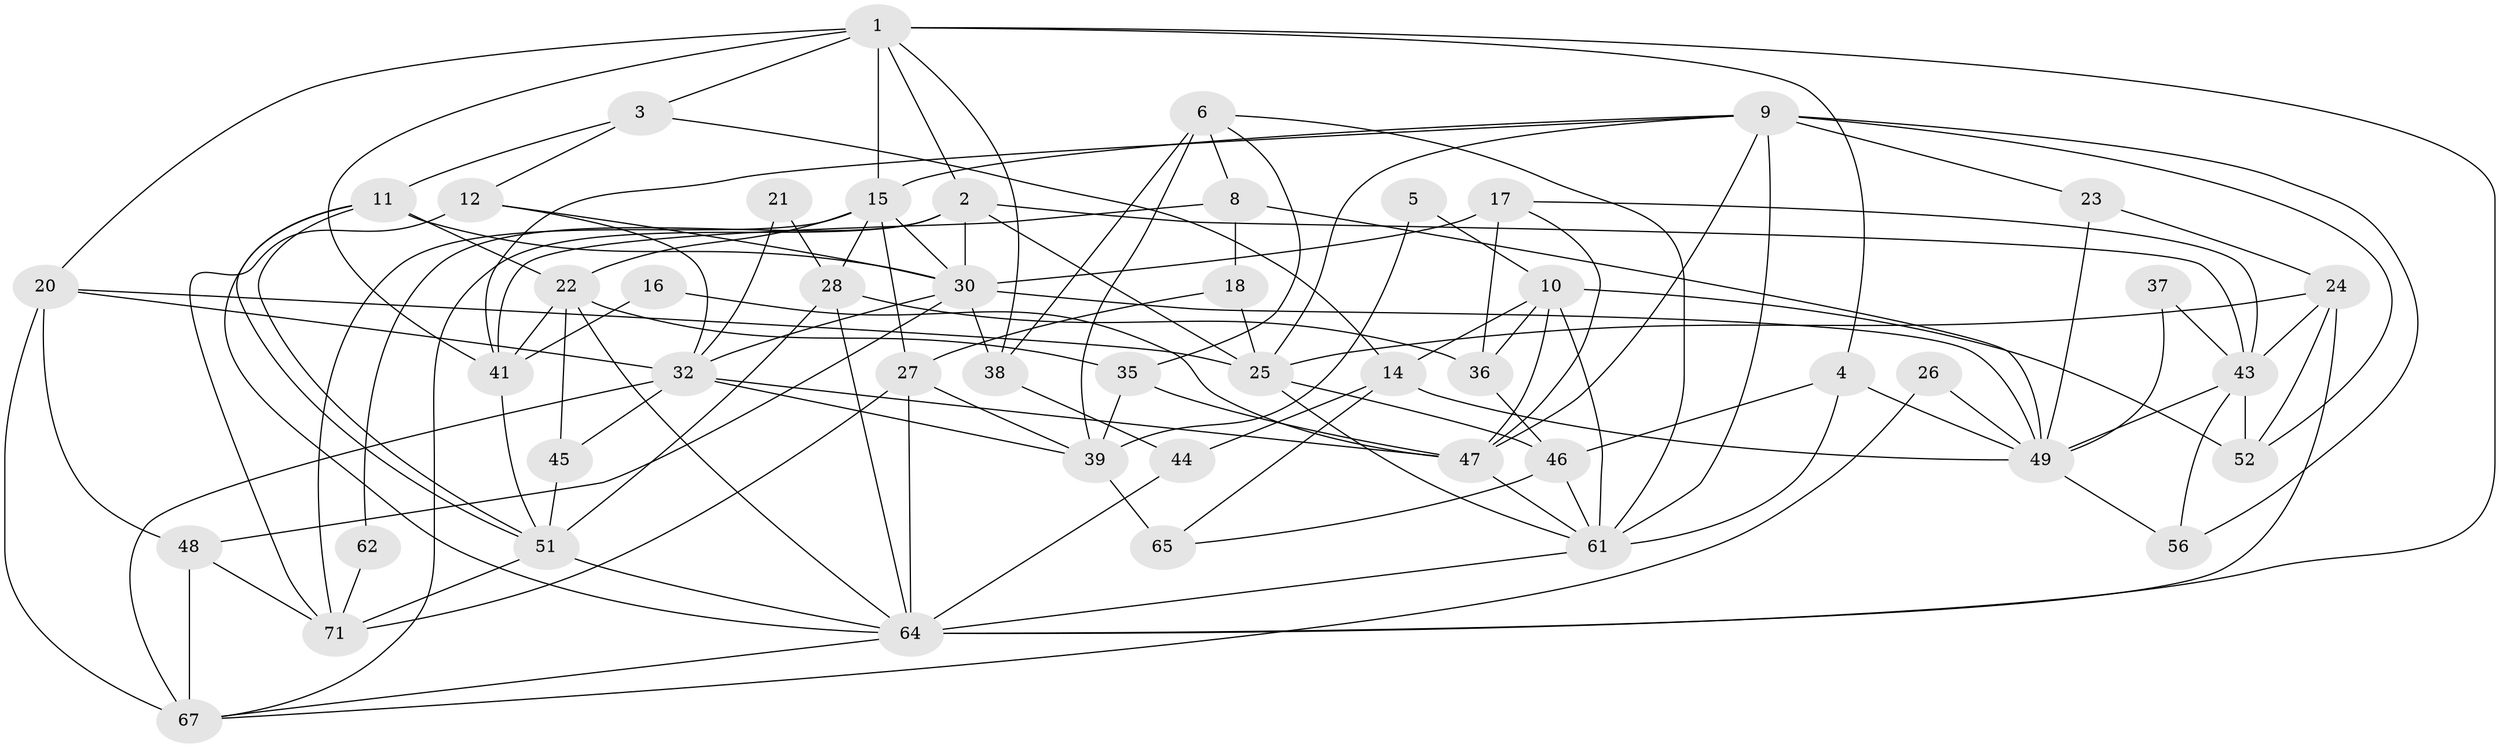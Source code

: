 // Generated by graph-tools (version 1.1) at 2025/52/02/27/25 19:52:02]
// undirected, 49 vertices, 124 edges
graph export_dot {
graph [start="1"]
  node [color=gray90,style=filled];
  1 [super="+13"];
  2 [super="+7"];
  3 [super="+19"];
  4;
  5;
  6 [super="+33"];
  8 [super="+50"];
  9 [super="+58"];
  10 [super="+70"];
  11 [super="+34"];
  12;
  14 [super="+76"];
  15 [super="+29"];
  16;
  17 [super="+40"];
  18;
  20 [super="+66"];
  21;
  22 [super="+60"];
  23;
  24 [super="+54"];
  25 [super="+79"];
  26;
  27 [super="+31"];
  28;
  30 [super="+42"];
  32 [super="+80"];
  35;
  36 [super="+75"];
  37;
  38 [super="+55"];
  39 [super="+59"];
  41 [super="+69"];
  43 [super="+57"];
  44;
  45;
  46 [super="+53"];
  47 [super="+78"];
  48 [super="+72"];
  49 [super="+73"];
  51;
  52 [super="+74"];
  56;
  61 [super="+63"];
  62;
  64 [super="+68"];
  65;
  67 [super="+81"];
  71 [super="+77"];
  1 -- 15 [weight=2];
  1 -- 2;
  1 -- 3;
  1 -- 41;
  1 -- 64;
  1 -- 4;
  1 -- 20;
  1 -- 38;
  2 -- 30;
  2 -- 43;
  2 -- 67;
  2 -- 62;
  2 -- 25;
  3 -- 12;
  3 -- 14;
  3 -- 11;
  4 -- 61;
  4 -- 46;
  4 -- 49;
  5 -- 39;
  5 -- 10;
  6 -- 8;
  6 -- 39;
  6 -- 38 [weight=2];
  6 -- 35;
  6 -- 61;
  8 -- 41;
  8 -- 49;
  8 -- 18;
  9 -- 61;
  9 -- 23;
  9 -- 25;
  9 -- 41;
  9 -- 56;
  9 -- 15;
  9 -- 47;
  9 -- 52;
  10 -- 14;
  10 -- 61;
  10 -- 52;
  10 -- 47;
  10 -- 36;
  11 -- 51;
  11 -- 51;
  11 -- 64;
  11 -- 22;
  11 -- 30;
  12 -- 30;
  12 -- 71;
  12 -- 32;
  14 -- 65;
  14 -- 49;
  14 -- 44;
  15 -- 71;
  15 -- 27;
  15 -- 30;
  15 -- 28;
  15 -- 22;
  16 -- 41;
  16 -- 47;
  17 -- 30;
  17 -- 36 [weight=2];
  17 -- 47;
  17 -- 43;
  18 -- 27;
  18 -- 25;
  20 -- 48;
  20 -- 67 [weight=2];
  20 -- 25;
  20 -- 32;
  21 -- 28;
  21 -- 32;
  22 -- 41;
  22 -- 45;
  22 -- 64;
  22 -- 35;
  23 -- 49;
  23 -- 24;
  24 -- 25;
  24 -- 64;
  24 -- 43;
  24 -- 52;
  25 -- 46;
  25 -- 61;
  26 -- 49;
  26 -- 67;
  27 -- 71;
  27 -- 39;
  27 -- 64;
  28 -- 51;
  28 -- 64;
  28 -- 36;
  30 -- 49;
  30 -- 48;
  30 -- 38;
  30 -- 32;
  32 -- 47;
  32 -- 39;
  32 -- 67;
  32 -- 45;
  35 -- 47;
  35 -- 39;
  36 -- 46;
  37 -- 49;
  37 -- 43;
  38 -- 44;
  39 -- 65 [weight=2];
  41 -- 51;
  43 -- 52;
  43 -- 56;
  43 -- 49;
  44 -- 64;
  45 -- 51;
  46 -- 65;
  46 -- 61;
  47 -- 61;
  48 -- 71;
  48 -- 67;
  49 -- 56;
  51 -- 64;
  51 -- 71;
  61 -- 64;
  62 -- 71;
  64 -- 67;
}
